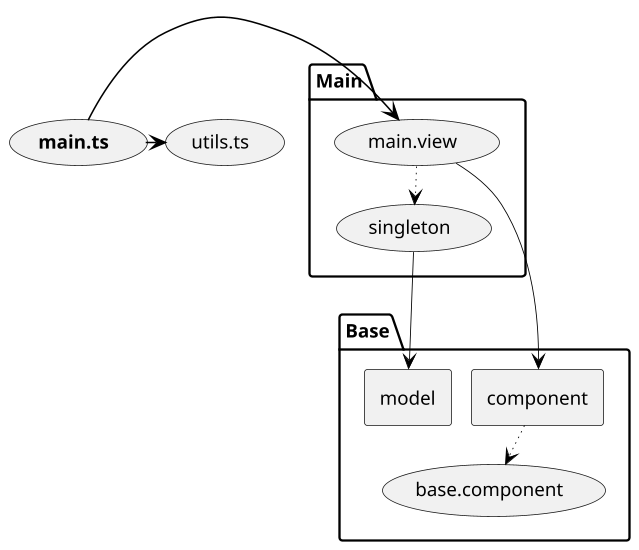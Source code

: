 @startuml

scale max 1920 width
top to bottom direction

skinparam nodesep 12
skinparam ranksep 25
skinparam monochrome true
skinparam shadowing false
skinparam defaultFontName Tahoma
skinparam defaultFontSize 12
skinparam roundCorner 4
skinparam dpi 150
skinparam arrowColor black
skinparam arrowThickness 0.55
skinparam packageTitleAlignment left

' oval
skinparam usecase {
  borderThickness 0.5
}

' rectangle
skinparam rectangle {
  borderThickness 0.5
}

' component
skinparam component {
  borderThickness 1
}


package "Main" {
  (main.view)
  (singleton)
}

package "Base" {
  (base.component)
  rectangle "component" as _component
  rectangle "model" as _model
}

(<b>main.ts</b>)
(utils.ts)

_component ~~> (base.component)
(<b>main.ts</b>) -[thickness=1]> (main.view)
(<b>main.ts</b>) -[thickness=1]> (utils.ts)
(main.view) --> _component
(main.view) ~~> (singleton)
(singleton) --> _model

@enduml

' View and edit on https://arkit.pro
